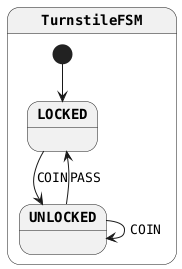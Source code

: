 @startuml
skinparam monochrome true
skinparam StateFontName Helvetica
skinparam defaultFontName Monospaced
skinparam defaultFontStyle Bold
skinparam state {
    FontStyle Bold
}
state TurnstileFSM {
[*] --> LOCKED
LOCKED --> UNLOCKED : COIN
UNLOCKED --> UNLOCKED : COIN
UNLOCKED --> LOCKED : PASS
}
@enduml
